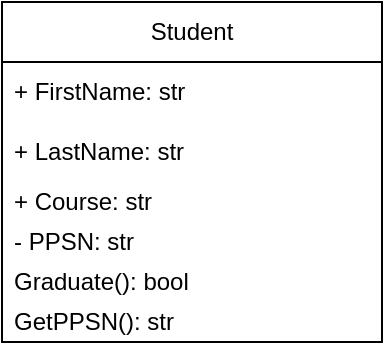 <mxfile version="26.1.0">
  <diagram name="Page-1" id="3tBo9LSoa3oQieofG4sf">
    <mxGraphModel dx="1674" dy="772" grid="1" gridSize="10" guides="1" tooltips="1" connect="1" arrows="1" fold="1" page="1" pageScale="1" pageWidth="850" pageHeight="1100" math="0" shadow="0">
      <root>
        <mxCell id="0" />
        <mxCell id="1" parent="0" />
        <mxCell id="PxDzKbUZUG82r3gGUdmM-1" value="Student" style="swimlane;fontStyle=0;childLayout=stackLayout;horizontal=1;startSize=30;horizontalStack=0;resizeParent=1;resizeParentMax=0;resizeLast=0;collapsible=1;marginBottom=0;whiteSpace=wrap;html=1;" vertex="1" parent="1">
          <mxGeometry x="360" y="40" width="190" height="170" as="geometry" />
        </mxCell>
        <mxCell id="PxDzKbUZUG82r3gGUdmM-2" value="+ FirstName: str" style="text;strokeColor=none;fillColor=none;align=left;verticalAlign=middle;spacingLeft=4;spacingRight=4;overflow=hidden;points=[[0,0.5],[1,0.5]];portConstraint=eastwest;rotatable=0;whiteSpace=wrap;html=1;" vertex="1" parent="PxDzKbUZUG82r3gGUdmM-1">
          <mxGeometry y="30" width="190" height="30" as="geometry" />
        </mxCell>
        <mxCell id="PxDzKbUZUG82r3gGUdmM-3" value="+ LastName: str" style="text;strokeColor=none;fillColor=none;align=left;verticalAlign=middle;spacingLeft=4;spacingRight=4;overflow=hidden;points=[[0,0.5],[1,0.5]];portConstraint=eastwest;rotatable=0;whiteSpace=wrap;html=1;" vertex="1" parent="PxDzKbUZUG82r3gGUdmM-1">
          <mxGeometry y="60" width="190" height="30" as="geometry" />
        </mxCell>
        <mxCell id="PxDzKbUZUG82r3gGUdmM-4" value="+ Course: str" style="text;strokeColor=none;fillColor=none;align=left;verticalAlign=middle;spacingLeft=4;spacingRight=4;overflow=hidden;points=[[0,0.5],[1,0.5]];portConstraint=eastwest;rotatable=0;whiteSpace=wrap;html=1;" vertex="1" parent="PxDzKbUZUG82r3gGUdmM-1">
          <mxGeometry y="90" width="190" height="20" as="geometry" />
        </mxCell>
        <mxCell id="PxDzKbUZUG82r3gGUdmM-5" value="- PPSN: str" style="text;strokeColor=none;fillColor=none;align=left;verticalAlign=middle;spacingLeft=4;spacingRight=4;overflow=hidden;points=[[0,0.5],[1,0.5]];portConstraint=eastwest;rotatable=0;whiteSpace=wrap;html=1;" vertex="1" parent="PxDzKbUZUG82r3gGUdmM-1">
          <mxGeometry y="110" width="190" height="20" as="geometry" />
        </mxCell>
        <mxCell id="PxDzKbUZUG82r3gGUdmM-6" value="Graduate(): bool" style="text;strokeColor=none;fillColor=none;align=left;verticalAlign=middle;spacingLeft=4;spacingRight=4;overflow=hidden;points=[[0,0.5],[1,0.5]];portConstraint=eastwest;rotatable=0;whiteSpace=wrap;html=1;" vertex="1" parent="PxDzKbUZUG82r3gGUdmM-1">
          <mxGeometry y="130" width="190" height="20" as="geometry" />
        </mxCell>
        <mxCell id="PxDzKbUZUG82r3gGUdmM-7" value="GetPPSN(): str" style="text;strokeColor=none;fillColor=none;align=left;verticalAlign=middle;spacingLeft=4;spacingRight=4;overflow=hidden;points=[[0,0.5],[1,0.5]];portConstraint=eastwest;rotatable=0;whiteSpace=wrap;html=1;" vertex="1" parent="PxDzKbUZUG82r3gGUdmM-1">
          <mxGeometry y="150" width="190" height="20" as="geometry" />
        </mxCell>
      </root>
    </mxGraphModel>
  </diagram>
</mxfile>
